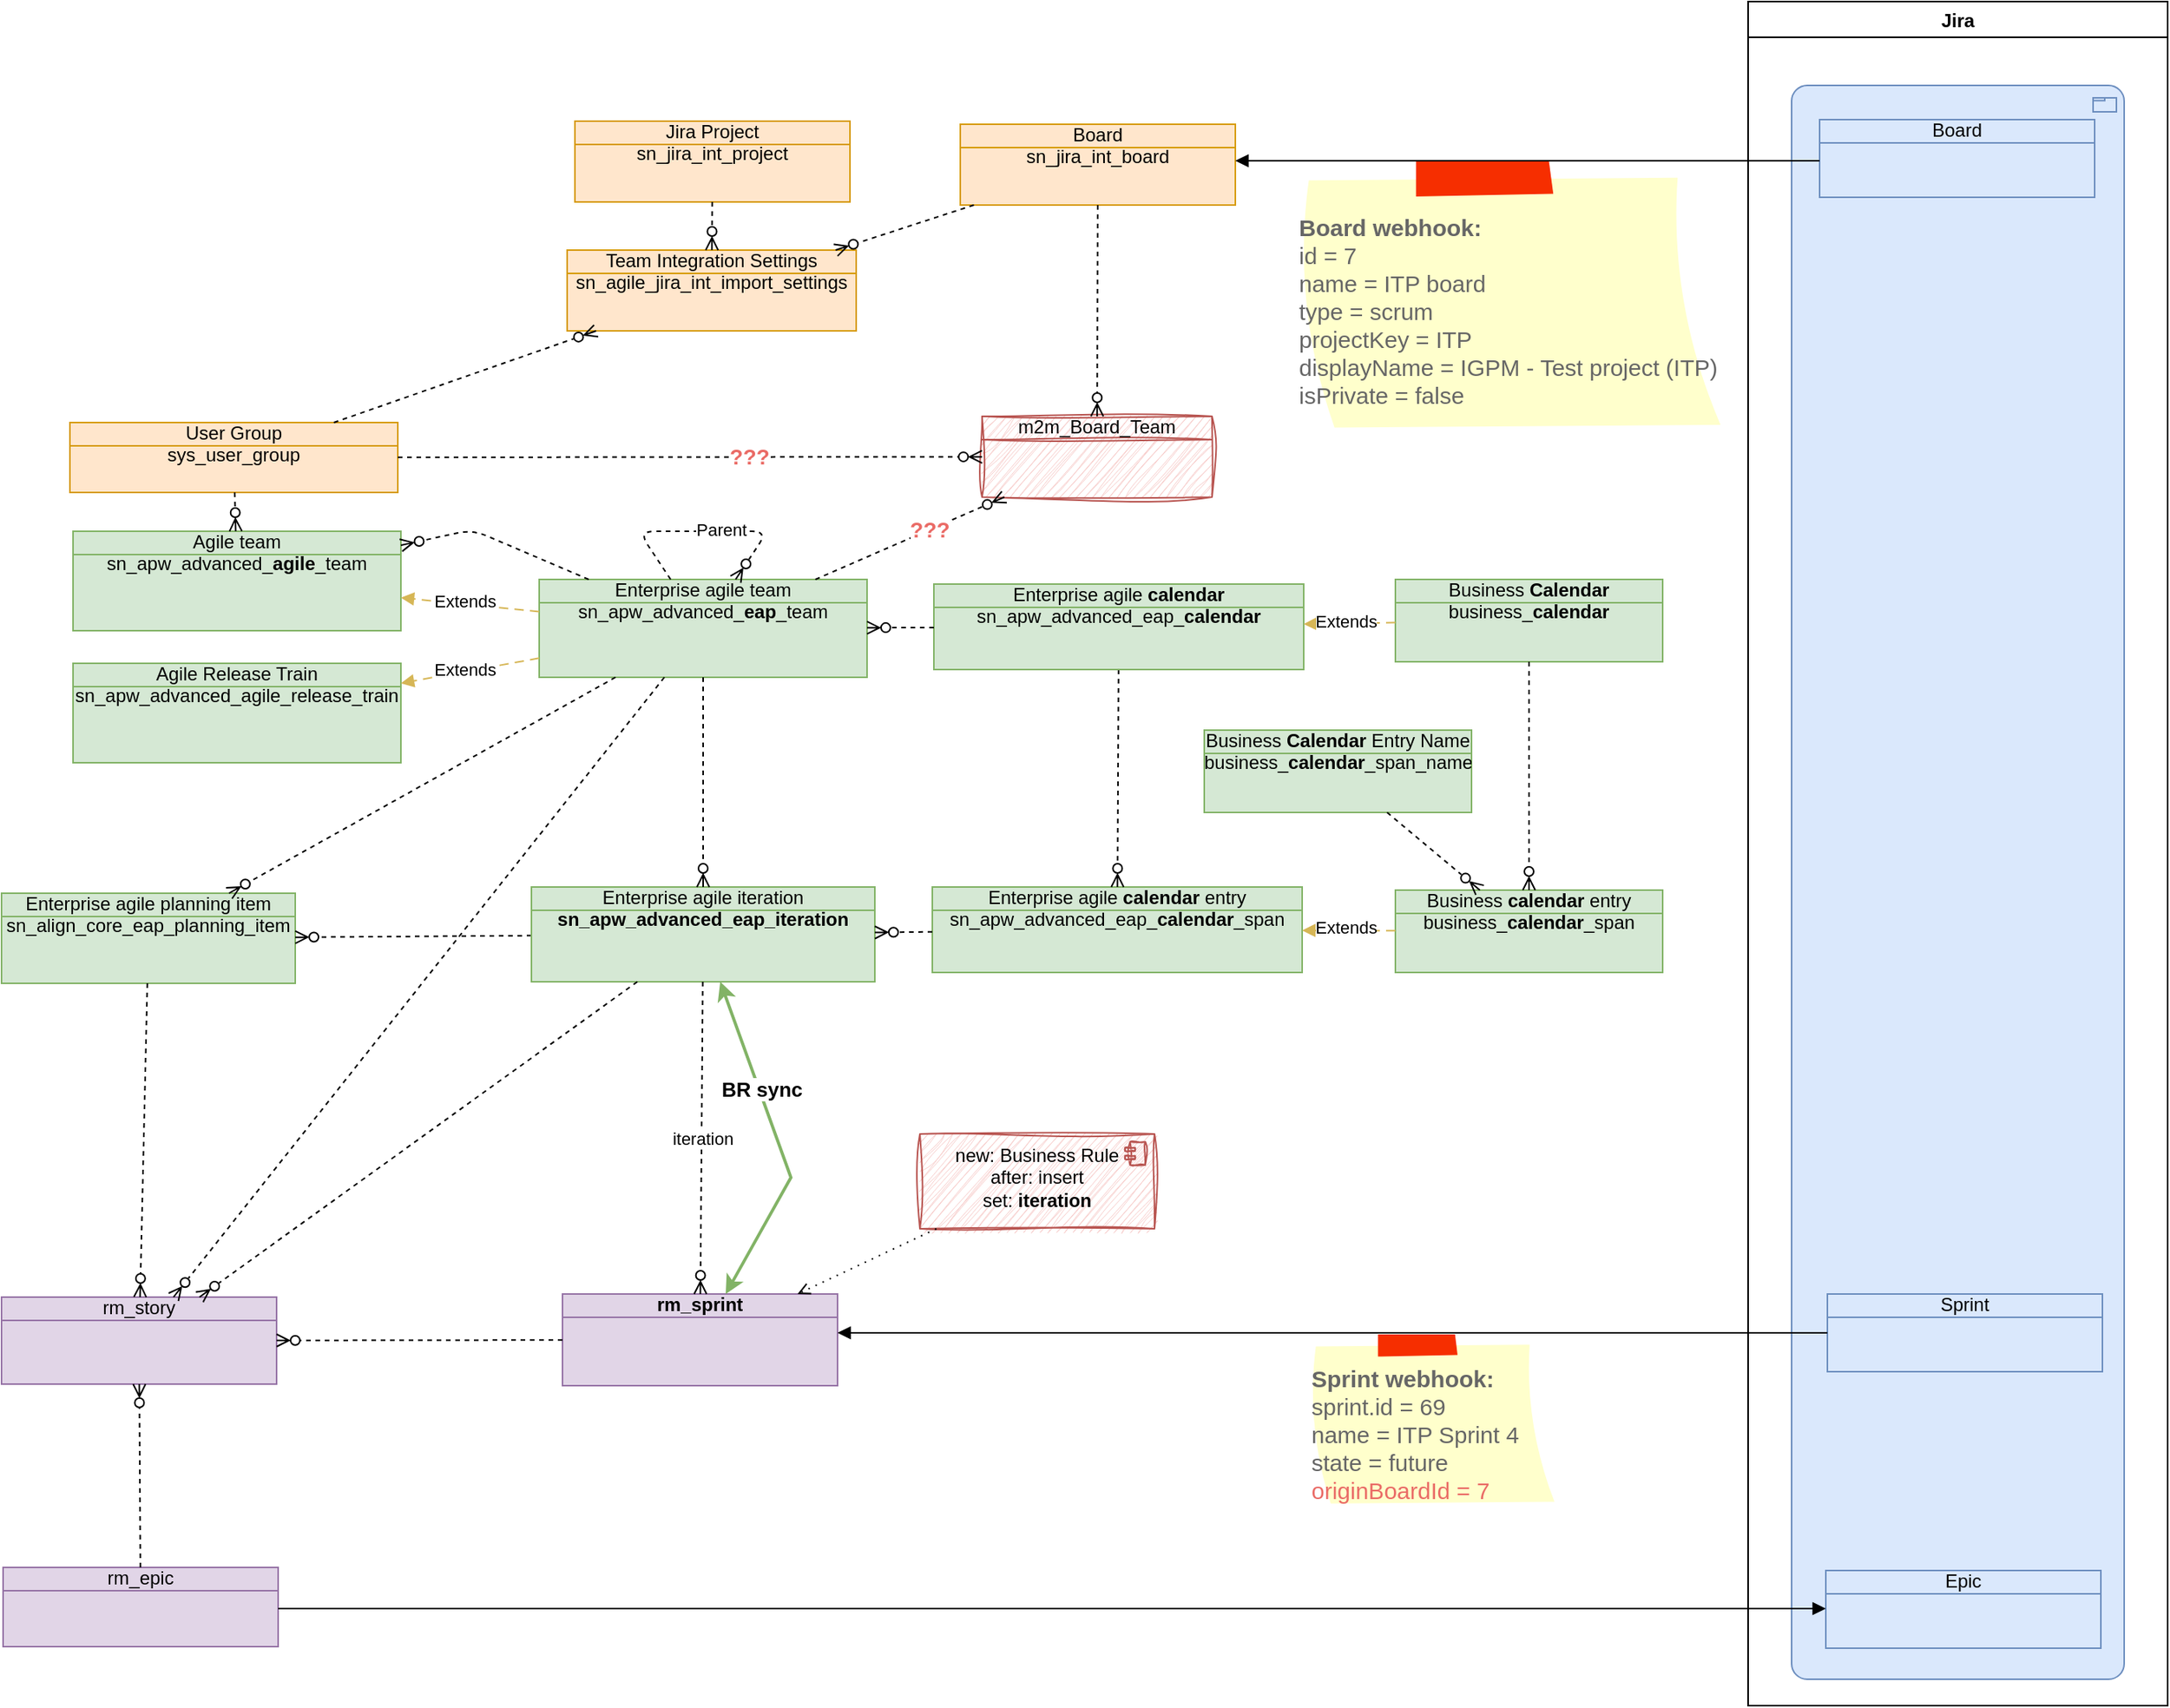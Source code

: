 <mxfile version="28.0.7">
  <diagram name="Page-1" id="IhMQIxFYWQhUG57-XFcb">
    <mxGraphModel dx="1692" dy="1240" grid="0" gridSize="10" guides="0" tooltips="1" connect="0" arrows="0" fold="1" page="1" pageScale="1" pageWidth="1654" pageHeight="1169" math="0" shadow="0">
      <root>
        <mxCell id="0" />
        <mxCell id="1" parent="0" />
        <mxCell id="hy2QDzCqtzv86f-rD2Z0-1" value="&lt;b&gt;rm_sprint&lt;/b&gt;" style="html=1;outlineConnect=0;whiteSpace=wrap;fillColor=#e1d5e7;shape=mxgraph.archimate3.businessObject;overflow=fill;strokeColor=#9673a6;" parent="1" vertex="1">
          <mxGeometry x="472" y="872" width="177" height="59" as="geometry" />
        </mxCell>
        <mxCell id="hy2QDzCqtzv86f-rD2Z0-2" value="Enterprise agile planning item sn_align_core_eap_planning_item" style="html=1;outlineConnect=0;whiteSpace=wrap;fillColor=#d5e8d4;shape=mxgraph.archimate3.businessObject;overflow=fill;strokeColor=#82b366;" parent="1" vertex="1">
          <mxGeometry x="111" y="614" width="189" height="58" as="geometry" />
        </mxCell>
        <mxCell id="hy2QDzCqtzv86f-rD2Z0-3" style="html=1;dashed=1;labelBackgroundColor=none;startArrow=none;endArrow=ERzeroToMany;fontFamily=Verdana;fontSize=12;align=left;startFill=0;endFill=0;" parent="1" source="hy2QDzCqtzv86f-rD2Z0-5" target="hy2QDzCqtzv86f-rD2Z0-2" edge="1">
          <mxGeometry relative="1" as="geometry">
            <mxPoint x="425" y="733" as="sourcePoint" />
            <mxPoint x="-102" y="674" as="targetPoint" />
          </mxGeometry>
        </mxCell>
        <mxCell id="hy2QDzCqtzv86f-rD2Z0-4" value="rm_story" style="html=1;outlineConnect=0;whiteSpace=wrap;fillColor=#e1d5e7;shape=mxgraph.archimate3.businessObject;overflow=fill;strokeColor=#9673a6;" parent="1" vertex="1">
          <mxGeometry x="111" y="874" width="177" height="56" as="geometry" />
        </mxCell>
        <mxCell id="hy2QDzCqtzv86f-rD2Z0-5" value="Enterprise agile iteration &lt;b&gt;sn_apw_advanced_eap_iteration&lt;/b&gt;" style="html=1;outlineConnect=0;whiteSpace=wrap;fillColor=#d5e8d4;shape=mxgraph.archimate3.businessObject;overflow=fill;strokeColor=#82b366;" parent="1" vertex="1">
          <mxGeometry x="452" y="610" width="221" height="61" as="geometry" />
        </mxCell>
        <mxCell id="hy2QDzCqtzv86f-rD2Z0-6" value="Enterprise agile team sn_apw_advanced_&lt;b&gt;eap&lt;/b&gt;_team" style="html=1;outlineConnect=0;whiteSpace=wrap;fillColor=#d5e8d4;shape=mxgraph.archimate3.businessObject;overflow=fill;strokeColor=#82b366;" parent="1" vertex="1">
          <mxGeometry x="457" y="412" width="211" height="63" as="geometry" />
        </mxCell>
        <mxCell id="hy2QDzCqtzv86f-rD2Z0-7" value="&lt;div&gt;Enterprise agile &lt;b&gt;calendar&lt;/b&gt; entry&lt;/div&gt;sn_apw_advanced_eap_&lt;b&gt;calendar&lt;/b&gt;_span" style="html=1;outlineConnect=0;whiteSpace=wrap;fillColor=#d5e8d4;shape=mxgraph.archimate3.businessObject;overflow=fill;strokeColor=#82b366;" parent="1" vertex="1">
          <mxGeometry x="710" y="610" width="238" height="55" as="geometry" />
        </mxCell>
        <mxCell id="hy2QDzCqtzv86f-rD2Z0-8" value="&lt;div&gt;Business &lt;b&gt;calendar&lt;/b&gt; entry&lt;/div&gt;business_&lt;b&gt;calendar&lt;/b&gt;_span" style="html=1;outlineConnect=0;whiteSpace=wrap;fillColor=#d5e8d4;shape=mxgraph.archimate3.businessObject;overflow=fill;strokeColor=#82b366;" parent="1" vertex="1">
          <mxGeometry x="1008" y="612" width="172" height="53" as="geometry" />
        </mxCell>
        <mxCell id="hy2QDzCqtzv86f-rD2Z0-9" value="" style="html=1;endArrow=block;dashed=1;elbow=vertical;endFill=1;dashPattern=6 4;rounded=0;fontSize=12;fillColor=#fff2cc;strokeColor=#d6b656;" parent="1" source="hy2QDzCqtzv86f-rD2Z0-8" target="hy2QDzCqtzv86f-rD2Z0-7" edge="1">
          <mxGeometry width="160" relative="1" as="geometry">
            <mxPoint x="550" y="626" as="sourcePoint" />
            <mxPoint x="459" y="626" as="targetPoint" />
          </mxGeometry>
        </mxCell>
        <mxCell id="hy2QDzCqtzv86f-rD2Z0-10" value="Extends" style="edgeLabel;html=1;align=center;verticalAlign=middle;resizable=0;points=[];" parent="hy2QDzCqtzv86f-rD2Z0-9" vertex="1" connectable="0">
          <mxGeometry x="0.082" y="-2" relative="1" as="geometry">
            <mxPoint as="offset" />
          </mxGeometry>
        </mxCell>
        <mxCell id="hy2QDzCqtzv86f-rD2Z0-11" style="html=1;dashed=1;labelBackgroundColor=none;startArrow=none;endArrow=ERzeroToMany;fontFamily=Verdana;fontSize=12;align=left;startFill=0;endFill=0;" parent="1" source="hy2QDzCqtzv86f-rD2Z0-7" target="hy2QDzCqtzv86f-rD2Z0-5" edge="1">
          <mxGeometry relative="1" as="geometry">
            <mxPoint x="527" y="815" as="sourcePoint" />
            <mxPoint x="376" y="915" as="targetPoint" />
          </mxGeometry>
        </mxCell>
        <mxCell id="hy2QDzCqtzv86f-rD2Z0-12" style="html=1;dashed=1;labelBackgroundColor=none;startArrow=none;endArrow=ERzeroToMany;fontFamily=Verdana;fontSize=12;align=left;startFill=0;endFill=0;" parent="1" source="hy2QDzCqtzv86f-rD2Z0-5" target="hy2QDzCqtzv86f-rD2Z0-4" edge="1">
          <mxGeometry relative="1" as="geometry">
            <mxPoint x="795" y="1015" as="sourcePoint" />
            <mxPoint x="627" y="1063" as="targetPoint" />
          </mxGeometry>
        </mxCell>
        <mxCell id="hy2QDzCqtzv86f-rD2Z0-13" style="html=1;dashed=1;labelBackgroundColor=none;startArrow=none;endArrow=ERzeroToMany;fontFamily=Verdana;fontSize=12;align=left;startFill=0;endFill=0;" parent="1" source="hy2QDzCqtzv86f-rD2Z0-5" target="hy2QDzCqtzv86f-rD2Z0-1" edge="1">
          <mxGeometry relative="1" as="geometry">
            <mxPoint x="724" y="868" as="sourcePoint" />
            <mxPoint x="556" y="916" as="targetPoint" />
          </mxGeometry>
        </mxCell>
        <mxCell id="KYZBzOiVd4x93WxxePfa-1" value="iteration" style="edgeLabel;html=1;align=center;verticalAlign=middle;resizable=0;points=[];" vertex="1" connectable="0" parent="hy2QDzCqtzv86f-rD2Z0-13">
          <mxGeometry x="0.006" relative="1" as="geometry">
            <mxPoint as="offset" />
          </mxGeometry>
        </mxCell>
        <mxCell id="hy2QDzCqtzv86f-rD2Z0-14" style="html=1;dashed=1;labelBackgroundColor=none;startArrow=none;endArrow=ERzeroToMany;fontFamily=Verdana;fontSize=12;align=left;startFill=0;endFill=0;" parent="1" source="hy2QDzCqtzv86f-rD2Z0-6" target="hy2QDzCqtzv86f-rD2Z0-5" edge="1">
          <mxGeometry relative="1" as="geometry">
            <mxPoint x="1010" y="784" as="sourcePoint" />
            <mxPoint x="842" y="832" as="targetPoint" />
          </mxGeometry>
        </mxCell>
        <mxCell id="hy2QDzCqtzv86f-rD2Z0-15" style="html=1;dashed=1;labelBackgroundColor=none;startArrow=none;endArrow=ERzeroToMany;fontFamily=Verdana;fontSize=12;align=left;startFill=0;endFill=0;" parent="1" source="hy2QDzCqtzv86f-rD2Z0-2" target="hy2QDzCqtzv86f-rD2Z0-4" edge="1">
          <mxGeometry relative="1" as="geometry">
            <mxPoint x="858" y="869" as="sourcePoint" />
            <mxPoint x="858" y="925" as="targetPoint" />
          </mxGeometry>
        </mxCell>
        <mxCell id="hy2QDzCqtzv86f-rD2Z0-16" style="html=1;dashed=1;labelBackgroundColor=none;startArrow=none;endArrow=ERzeroToMany;fontFamily=Verdana;fontSize=12;align=left;startFill=0;endFill=0;" parent="1" source="hy2QDzCqtzv86f-rD2Z0-1" target="hy2QDzCqtzv86f-rD2Z0-4" edge="1">
          <mxGeometry relative="1" as="geometry">
            <mxPoint x="480" y="681" as="sourcePoint" />
            <mxPoint x="317" y="683" as="targetPoint" />
          </mxGeometry>
        </mxCell>
        <mxCell id="hy2QDzCqtzv86f-rD2Z0-17" value="rm_epic" style="html=1;outlineConnect=0;whiteSpace=wrap;fillColor=#e1d5e7;shape=mxgraph.archimate3.businessObject;overflow=fill;strokeColor=#9673a6;" parent="1" vertex="1">
          <mxGeometry x="112" y="1048" width="177" height="51" as="geometry" />
        </mxCell>
        <mxCell id="hy2QDzCqtzv86f-rD2Z0-18" style="html=1;dashed=1;labelBackgroundColor=none;startArrow=none;endArrow=ERzeroToMany;fontFamily=Verdana;fontSize=12;align=left;startFill=0;endFill=0;" parent="1" source="hy2QDzCqtzv86f-rD2Z0-17" target="hy2QDzCqtzv86f-rD2Z0-4" edge="1">
          <mxGeometry relative="1" as="geometry">
            <mxPoint x="542" y="834" as="sourcePoint" />
            <mxPoint x="379" y="836" as="targetPoint" />
          </mxGeometry>
        </mxCell>
        <mxCell id="hy2QDzCqtzv86f-rD2Z0-19" style="html=1;dashed=1;labelBackgroundColor=none;startArrow=none;endArrow=ERzeroToMany;fontFamily=Verdana;fontSize=12;align=left;startFill=0;endFill=0;" parent="1" source="hy2QDzCqtzv86f-rD2Z0-6" target="hy2QDzCqtzv86f-rD2Z0-4" edge="1">
          <mxGeometry relative="1" as="geometry">
            <mxPoint x="525" y="761" as="sourcePoint" />
            <mxPoint x="361" y="832" as="targetPoint" />
          </mxGeometry>
        </mxCell>
        <mxCell id="hy2QDzCqtzv86f-rD2Z0-20" style="html=1;dashed=1;labelBackgroundColor=none;startArrow=none;endArrow=ERzeroToMany;fontFamily=Verdana;fontSize=12;align=left;startFill=0;endFill=0;" parent="1" source="hy2QDzCqtzv86f-rD2Z0-6" target="hy2QDzCqtzv86f-rD2Z0-2" edge="1">
          <mxGeometry relative="1" as="geometry">
            <mxPoint x="712" y="861" as="sourcePoint" />
            <mxPoint x="875" y="1060" as="targetPoint" />
          </mxGeometry>
        </mxCell>
        <mxCell id="hy2QDzCqtzv86f-rD2Z0-21" value="&lt;div&gt;new: Business Rule&lt;/div&gt;&lt;div&gt;after: insert&lt;/div&gt;&lt;div&gt;set: &lt;b&gt;iteration&lt;/b&gt;&lt;br&gt;&lt;/div&gt;" style="html=1;outlineConnect=0;whiteSpace=wrap;fillColor=#f8cecc;shape=mxgraph.archimate3.application;appType=comp;archiType=square;strokeColor=#b85450;verticalAlign=top;gradientColor=none;sketch=1;curveFitting=1;jiggle=2;" parent="1" vertex="1">
          <mxGeometry x="702" y="769" width="151" height="61" as="geometry" />
        </mxCell>
        <mxCell id="hy2QDzCqtzv86f-rD2Z0-22" value="" style="html=1;endArrow=open;elbow=vertical;endFill=0;dashed=1;dashPattern=1 4;rounded=0;" parent="1" source="hy2QDzCqtzv86f-rD2Z0-21" target="hy2QDzCqtzv86f-rD2Z0-1" edge="1">
          <mxGeometry width="160" relative="1" as="geometry">
            <mxPoint x="886" y="1117" as="sourcePoint" />
            <mxPoint x="1102" y="1055" as="targetPoint" />
          </mxGeometry>
        </mxCell>
        <mxCell id="hy2QDzCqtzv86f-rD2Z0-24" value="Jira" style="swimlane;" parent="1" vertex="1">
          <mxGeometry x="1235" y="40" width="270" height="1097" as="geometry" />
        </mxCell>
        <mxCell id="hy2QDzCqtzv86f-rD2Z0-25" value="" style="html=1;outlineConnect=0;whiteSpace=wrap;fillColor=#dae8fc;shape=mxgraph.archimate3.application;appType=product;archiType=rounded;strokeColor=#6c8ebf;verticalAlign=top;fontStyle=0" parent="hy2QDzCqtzv86f-rD2Z0-24" vertex="1">
          <mxGeometry x="28" y="54" width="214" height="1026" as="geometry" />
        </mxCell>
        <mxCell id="hy2QDzCqtzv86f-rD2Z0-26" value="Board" style="html=1;outlineConnect=0;whiteSpace=wrap;fillColor=#dae8fc;shape=mxgraph.archimate3.businessObject;overflow=fill;strokeColor=#6c8ebf;" parent="hy2QDzCqtzv86f-rD2Z0-24" vertex="1">
          <mxGeometry x="46" y="76" width="177" height="50" as="geometry" />
        </mxCell>
        <mxCell id="hy2QDzCqtzv86f-rD2Z0-27" value="Sprint" style="html=1;outlineConnect=0;whiteSpace=wrap;fillColor=#dae8fc;shape=mxgraph.archimate3.businessObject;overflow=fill;strokeColor=#6c8ebf;" parent="hy2QDzCqtzv86f-rD2Z0-24" vertex="1">
          <mxGeometry x="51" y="832" width="177" height="50" as="geometry" />
        </mxCell>
        <mxCell id="hy2QDzCqtzv86f-rD2Z0-51" value="Epic" style="html=1;outlineConnect=0;whiteSpace=wrap;fillColor=#dae8fc;shape=mxgraph.archimate3.businessObject;overflow=fill;strokeColor=#6c8ebf;" parent="hy2QDzCqtzv86f-rD2Z0-24" vertex="1">
          <mxGeometry x="50" y="1010" width="177" height="50" as="geometry" />
        </mxCell>
        <mxCell id="hy2QDzCqtzv86f-rD2Z0-28" value="Agile team sn_apw_advanced_&lt;b&gt;agile&lt;/b&gt;_team" style="html=1;outlineConnect=0;whiteSpace=wrap;fillColor=#d5e8d4;shape=mxgraph.archimate3.businessObject;overflow=fill;strokeColor=#82b366;" parent="1" vertex="1">
          <mxGeometry x="157" y="381" width="211" height="64" as="geometry" />
        </mxCell>
        <mxCell id="hy2QDzCqtzv86f-rD2Z0-29" value="" style="html=1;endArrow=block;dashed=1;elbow=vertical;endFill=1;dashPattern=6 4;rounded=0;fontSize=12;fillColor=#fff2cc;strokeColor=#d6b656;" parent="1" source="hy2QDzCqtzv86f-rD2Z0-6" target="hy2QDzCqtzv86f-rD2Z0-28" edge="1">
          <mxGeometry width="160" relative="1" as="geometry">
            <mxPoint x="1085" y="557" as="sourcePoint" />
            <mxPoint x="1004" y="556" as="targetPoint" />
          </mxGeometry>
        </mxCell>
        <mxCell id="hy2QDzCqtzv86f-rD2Z0-30" value="Extends" style="edgeLabel;html=1;align=center;verticalAlign=middle;resizable=0;points=[];" parent="hy2QDzCqtzv86f-rD2Z0-29" vertex="1" connectable="0">
          <mxGeometry x="0.082" y="-2" relative="1" as="geometry">
            <mxPoint as="offset" />
          </mxGeometry>
        </mxCell>
        <mxCell id="hy2QDzCqtzv86f-rD2Z0-31" value="User Group&lt;div&gt;sys_user_group&lt;/div&gt;" style="html=1;outlineConnect=0;whiteSpace=wrap;fillColor=#ffe6cc;shape=mxgraph.archimate3.businessObject;overflow=fill;strokeColor=#d79b00;" parent="1" vertex="1">
          <mxGeometry x="155" y="311" width="211" height="45" as="geometry" />
        </mxCell>
        <mxCell id="hy2QDzCqtzv86f-rD2Z0-32" style="html=1;dashed=1;labelBackgroundColor=none;startArrow=none;endArrow=ERzeroToMany;fontFamily=Verdana;fontSize=12;align=left;startFill=0;endFill=0;" parent="1" source="hy2QDzCqtzv86f-rD2Z0-31" target="hy2QDzCqtzv86f-rD2Z0-28" edge="1">
          <mxGeometry relative="1" as="geometry">
            <mxPoint x="556" y="575" as="sourcePoint" />
            <mxPoint x="355" y="697" as="targetPoint" />
          </mxGeometry>
        </mxCell>
        <mxCell id="hy2QDzCqtzv86f-rD2Z0-33" style="html=1;dashed=1;labelBackgroundColor=none;startArrow=none;endArrow=ERzeroToMany;fontFamily=Verdana;fontSize=12;align=left;startFill=0;endFill=0;" parent="1" source="hy2QDzCqtzv86f-rD2Z0-6" target="hy2QDzCqtzv86f-rD2Z0-28" edge="1">
          <mxGeometry relative="1" as="geometry">
            <mxPoint x="593" y="557" as="sourcePoint" />
            <mxPoint x="392" y="679" as="targetPoint" />
            <Array as="points">
              <mxPoint x="414" y="380" />
            </Array>
          </mxGeometry>
        </mxCell>
        <mxCell id="hy2QDzCqtzv86f-rD2Z0-34" style="html=1;dashed=1;labelBackgroundColor=none;startArrow=none;endArrow=ERzeroToMany;fontFamily=Verdana;fontSize=12;align=left;startFill=0;endFill=0;" parent="1" source="hy2QDzCqtzv86f-rD2Z0-6" target="hy2QDzCqtzv86f-rD2Z0-6" edge="1">
          <mxGeometry relative="1" as="geometry">
            <mxPoint x="767" y="357" as="sourcePoint" />
            <mxPoint x="566" y="479" as="targetPoint" />
            <Array as="points">
              <mxPoint x="604" y="381" />
            </Array>
          </mxGeometry>
        </mxCell>
        <mxCell id="hy2QDzCqtzv86f-rD2Z0-35" value="Parent" style="edgeLabel;html=1;align=center;verticalAlign=middle;resizable=0;points=[];" parent="hy2QDzCqtzv86f-rD2Z0-34" vertex="1" connectable="0">
          <mxGeometry x="0.137" y="1" relative="1" as="geometry">
            <mxPoint as="offset" />
          </mxGeometry>
        </mxCell>
        <mxCell id="hy2QDzCqtzv86f-rD2Z0-38" value="&lt;div&gt;&lt;br&gt;&lt;/div&gt;&lt;div&gt;&lt;b&gt;Sprint webhook:&lt;/b&gt;&lt;/div&gt;&lt;div&gt;sprint.id =&amp;nbsp;&lt;span style=&quot;background-color: transparent; color: light-dark(rgb(102, 102, 102), rgb(149, 149, 149));&quot;&gt;69&lt;/span&gt;&lt;/div&gt;&lt;div&gt;name =&amp;nbsp;&lt;span style=&quot;background-color: transparent; color: light-dark(rgb(102, 102, 102), rgb(149, 149, 149));&quot;&gt;ITP Sprint 4&lt;/span&gt;&lt;/div&gt;&lt;div&gt;state =&amp;nbsp;&lt;span style=&quot;background-color: transparent; color: light-dark(rgb(102, 102, 102), rgb(149, 149, 149));&quot;&gt;future&lt;/span&gt;&lt;/div&gt;&lt;div&gt;&lt;span style=&quot;background-color: transparent;&quot;&gt;&lt;font style=&quot;color: rgb(234, 107, 102);&quot;&gt;originBoardId = 7&lt;/font&gt;&lt;/span&gt;&lt;/div&gt;" style="strokeWidth=1;shadow=0;dashed=0;align=left;html=1;shape=mxgraph.mockup.text.stickyNote2;fontColor=#666666;mainText=;fontSize=15;whiteSpace=wrap;fillColor=#ffffcc;strokeColor=#F62E00;" parent="1" vertex="1">
          <mxGeometry x="952" y="898" width="160" height="110" as="geometry" />
        </mxCell>
        <mxCell id="hy2QDzCqtzv86f-rD2Z0-39" value="" style="edgeStyle=elbowEdgeStyle;html=1;endArrow=block;dashed=0;elbow=vertical;endFill=1;rounded=0;" parent="1" source="hy2QDzCqtzv86f-rD2Z0-27" target="hy2QDzCqtzv86f-rD2Z0-1" edge="1">
          <mxGeometry width="160" relative="1" as="geometry">
            <mxPoint x="629" y="984" as="sourcePoint" />
            <mxPoint x="789" y="984" as="targetPoint" />
          </mxGeometry>
        </mxCell>
        <mxCell id="hy2QDzCqtzv86f-rD2Z0-40" value="Board&lt;div&gt;sn_jira_int_board&lt;/div&gt;" style="html=1;outlineConnect=0;whiteSpace=wrap;fillColor=#ffe6cc;shape=mxgraph.archimate3.businessObject;overflow=fill;strokeColor=#d79b00;" parent="1" vertex="1">
          <mxGeometry x="728" y="119" width="177" height="52" as="geometry" />
        </mxCell>
        <mxCell id="hy2QDzCqtzv86f-rD2Z0-41" value="" style="edgeStyle=elbowEdgeStyle;html=1;endArrow=block;dashed=0;elbow=vertical;endFill=1;rounded=0;" parent="1" source="hy2QDzCqtzv86f-rD2Z0-26" target="hy2QDzCqtzv86f-rD2Z0-40" edge="1">
          <mxGeometry width="160" relative="1" as="geometry">
            <mxPoint x="1296" y="897" as="sourcePoint" />
            <mxPoint x="829" y="897" as="targetPoint" />
          </mxGeometry>
        </mxCell>
        <mxCell id="hy2QDzCqtzv86f-rD2Z0-42" value="&lt;div&gt;&lt;br&gt;&lt;/div&gt;&lt;div&gt;&lt;b&gt;Board webhook:&lt;/b&gt;&lt;/div&gt;&lt;div&gt;&lt;div&gt;id = 7&lt;/div&gt;&lt;div&gt;name = ITP board&lt;/div&gt;&lt;div&gt;type = scrum&lt;/div&gt;&lt;div&gt;projectKey = ITP&lt;/div&gt;&lt;div&gt;displayName = IGPM - Test project (ITP)&lt;/div&gt;&lt;div&gt;isPrivate = false&lt;/div&gt;&lt;/div&gt;" style="strokeWidth=1;shadow=0;dashed=0;align=left;html=1;shape=mxgraph.mockup.text.stickyNote2;fontColor=#666666;mainText=;fontSize=15;whiteSpace=wrap;fillColor=#ffffcc;strokeColor=#F62E00;" parent="1" vertex="1">
          <mxGeometry x="944" y="143" width="276" height="173" as="geometry" />
        </mxCell>
        <mxCell id="hy2QDzCqtzv86f-rD2Z0-43" value="" style="endArrow=classic;startArrow=classic;html=1;rounded=0;fillColor=#d5e8d4;strokeColor=#82b366;strokeWidth=2;fontSize=13;" parent="1" source="hy2QDzCqtzv86f-rD2Z0-1" target="hy2QDzCqtzv86f-rD2Z0-5" edge="1">
          <mxGeometry width="50" height="50" relative="1" as="geometry">
            <mxPoint x="684" y="851" as="sourcePoint" />
            <mxPoint x="734" y="801" as="targetPoint" />
            <Array as="points">
              <mxPoint x="619" y="797" />
            </Array>
          </mxGeometry>
        </mxCell>
        <mxCell id="hy2QDzCqtzv86f-rD2Z0-44" value="BR sync" style="edgeLabel;html=1;align=center;verticalAlign=middle;resizable=0;points=[];fontSize=13;fontStyle=1" parent="hy2QDzCqtzv86f-rD2Z0-43" vertex="1" connectable="0">
          <mxGeometry x="0.328" y="-1" relative="1" as="geometry">
            <mxPoint as="offset" />
          </mxGeometry>
        </mxCell>
        <mxCell id="hy2QDzCqtzv86f-rD2Z0-45" value="Jira Project&lt;div&gt;sn_jira_int_project&lt;/div&gt;" style="html=1;outlineConnect=0;whiteSpace=wrap;fillColor=#ffe6cc;shape=mxgraph.archimate3.businessObject;overflow=fill;strokeColor=#d79b00;" parent="1" vertex="1">
          <mxGeometry x="480" y="117" width="177" height="52" as="geometry" />
        </mxCell>
        <mxCell id="hy2QDzCqtzv86f-rD2Z0-46" value="Team Integration Settings&lt;br&gt;&lt;div&gt;sn_agile_jira_int_import_settings&lt;/div&gt;" style="html=1;outlineConnect=0;whiteSpace=wrap;fillColor=#ffe6cc;shape=mxgraph.archimate3.businessObject;overflow=fill;strokeColor=#d79b00;" parent="1" vertex="1">
          <mxGeometry x="475" y="200" width="186" height="52" as="geometry" />
        </mxCell>
        <mxCell id="hy2QDzCqtzv86f-rD2Z0-47" style="html=1;dashed=1;labelBackgroundColor=none;startArrow=none;endArrow=ERzeroToMany;fontFamily=Verdana;fontSize=12;align=left;startFill=0;endFill=0;" parent="1" source="hy2QDzCqtzv86f-rD2Z0-40" target="hy2QDzCqtzv86f-rD2Z0-46" edge="1">
          <mxGeometry relative="1" as="geometry">
            <mxPoint x="638" y="-213" as="sourcePoint" />
            <mxPoint x="454" y="-213" as="targetPoint" />
          </mxGeometry>
        </mxCell>
        <mxCell id="hy2QDzCqtzv86f-rD2Z0-48" style="html=1;dashed=1;labelBackgroundColor=none;startArrow=none;endArrow=ERzeroToMany;fontFamily=Verdana;fontSize=12;align=left;startFill=0;endFill=0;" parent="1" source="hy2QDzCqtzv86f-rD2Z0-45" target="hy2QDzCqtzv86f-rD2Z0-46" edge="1">
          <mxGeometry relative="1" as="geometry">
            <mxPoint x="758" y="-61" as="sourcePoint" />
            <mxPoint x="574" y="-61" as="targetPoint" />
          </mxGeometry>
        </mxCell>
        <mxCell id="hy2QDzCqtzv86f-rD2Z0-50" style="html=1;dashed=1;labelBackgroundColor=none;startArrow=none;endArrow=ERzeroToMany;fontFamily=Verdana;fontSize=12;align=left;startFill=0;endFill=0;" parent="1" source="hy2QDzCqtzv86f-rD2Z0-31" target="hy2QDzCqtzv86f-rD2Z0-46" edge="1">
          <mxGeometry relative="1" as="geometry">
            <mxPoint x="407" y="39.852" as="sourcePoint" />
            <mxPoint x="477" y="181" as="targetPoint" />
          </mxGeometry>
        </mxCell>
        <mxCell id="hy2QDzCqtzv86f-rD2Z0-52" value="" style="edgeStyle=elbowEdgeStyle;html=1;endArrow=block;dashed=0;elbow=vertical;endFill=1;rounded=0;" parent="1" source="hy2QDzCqtzv86f-rD2Z0-17" target="hy2QDzCqtzv86f-rD2Z0-51" edge="1">
          <mxGeometry width="160" relative="1" as="geometry">
            <mxPoint x="1204" y="899" as="sourcePoint" />
            <mxPoint x="737" y="899" as="targetPoint" />
          </mxGeometry>
        </mxCell>
        <mxCell id="hy2QDzCqtzv86f-rD2Z0-53" value="m2m_Board_Team" style="html=1;outlineConnect=0;whiteSpace=wrap;fillColor=#f8cecc;shape=mxgraph.archimate3.businessObject;overflow=fill;strokeColor=#b85450;sketch=1;curveFitting=1;jiggle=2;" parent="1" vertex="1">
          <mxGeometry x="742" y="307" width="148" height="52" as="geometry" />
        </mxCell>
        <mxCell id="hy2QDzCqtzv86f-rD2Z0-54" style="html=1;dashed=1;labelBackgroundColor=none;startArrow=none;endArrow=ERzeroToMany;fontFamily=Verdana;fontSize=12;align=left;startFill=0;endFill=0;" parent="1" source="hy2QDzCqtzv86f-rD2Z0-31" target="hy2QDzCqtzv86f-rD2Z0-53" edge="1">
          <mxGeometry relative="1" as="geometry">
            <mxPoint x="341" y="40" as="sourcePoint" />
            <mxPoint x="574" y="110" as="targetPoint" />
          </mxGeometry>
        </mxCell>
        <mxCell id="hy2QDzCqtzv86f-rD2Z0-56" value="&lt;font style=&quot;color: rgb(234, 107, 102); font-size: 14px;&quot;&gt;&lt;b style=&quot;&quot;&gt;???&lt;/b&gt;&lt;/font&gt;" style="edgeLabel;html=1;align=center;verticalAlign=middle;resizable=0;points=[];" parent="hy2QDzCqtzv86f-rD2Z0-54" vertex="1" connectable="0">
          <mxGeometry x="0.203" relative="1" as="geometry">
            <mxPoint as="offset" />
          </mxGeometry>
        </mxCell>
        <mxCell id="hy2QDzCqtzv86f-rD2Z0-55" style="html=1;dashed=1;labelBackgroundColor=none;startArrow=none;endArrow=ERzeroToMany;fontFamily=Verdana;fontSize=12;align=left;startFill=0;endFill=0;" parent="1" source="hy2QDzCqtzv86f-rD2Z0-40" target="hy2QDzCqtzv86f-rD2Z0-53" edge="1">
          <mxGeometry relative="1" as="geometry">
            <mxPoint x="334" y="60" as="sourcePoint" />
            <mxPoint x="877" y="310" as="targetPoint" />
          </mxGeometry>
        </mxCell>
        <mxCell id="hy2QDzCqtzv86f-rD2Z0-57" style="html=1;dashed=1;labelBackgroundColor=none;startArrow=none;endArrow=ERzeroToMany;fontFamily=Verdana;fontSize=12;align=left;startFill=0;endFill=0;" parent="1" source="hy2QDzCqtzv86f-rD2Z0-6" target="hy2QDzCqtzv86f-rD2Z0-53" edge="1">
          <mxGeometry relative="1" as="geometry">
            <mxPoint x="681" y="329" as="sourcePoint" />
            <mxPoint x="1057" y="329" as="targetPoint" />
          </mxGeometry>
        </mxCell>
        <mxCell id="hy2QDzCqtzv86f-rD2Z0-58" value="&lt;font style=&quot;color: rgb(234, 107, 102); font-size: 14px;&quot;&gt;&lt;b style=&quot;&quot;&gt;???&lt;/b&gt;&lt;/font&gt;" style="edgeLabel;html=1;align=center;verticalAlign=middle;resizable=0;points=[];" parent="hy2QDzCqtzv86f-rD2Z0-57" vertex="1" connectable="0">
          <mxGeometry x="0.203" relative="1" as="geometry">
            <mxPoint as="offset" />
          </mxGeometry>
        </mxCell>
        <mxCell id="KYZBzOiVd4x93WxxePfa-2" value="&lt;div&gt;Agile Release Train&lt;/div&gt;sn_apw_advanced_agile_release_train" style="html=1;outlineConnect=0;whiteSpace=wrap;fillColor=#d5e8d4;shape=mxgraph.archimate3.businessObject;overflow=fill;strokeColor=#82b366;" vertex="1" parent="1">
          <mxGeometry x="157" y="466" width="211" height="64" as="geometry" />
        </mxCell>
        <mxCell id="KYZBzOiVd4x93WxxePfa-3" value="" style="html=1;endArrow=block;dashed=1;elbow=vertical;endFill=1;dashPattern=6 4;rounded=0;fontSize=12;fillColor=#fff2cc;strokeColor=#d6b656;" edge="1" parent="1" source="hy2QDzCqtzv86f-rD2Z0-6" target="KYZBzOiVd4x93WxxePfa-2">
          <mxGeometry width="160" relative="1" as="geometry">
            <mxPoint x="470" y="473" as="sourcePoint" />
            <mxPoint x="381" y="464" as="targetPoint" />
          </mxGeometry>
        </mxCell>
        <mxCell id="KYZBzOiVd4x93WxxePfa-4" value="Extends" style="edgeLabel;html=1;align=center;verticalAlign=middle;resizable=0;points=[];" vertex="1" connectable="0" parent="KYZBzOiVd4x93WxxePfa-3">
          <mxGeometry x="0.082" y="-2" relative="1" as="geometry">
            <mxPoint as="offset" />
          </mxGeometry>
        </mxCell>
        <mxCell id="KYZBzOiVd4x93WxxePfa-5" value="&lt;div&gt;Business &lt;b&gt;Calendar&lt;/b&gt; Entry Name&lt;/div&gt;business_&lt;b&gt;calendar&lt;/b&gt;_span_name" style="html=1;outlineConnect=0;whiteSpace=wrap;fillColor=#d5e8d4;shape=mxgraph.archimate3.businessObject;overflow=fill;strokeColor=#82b366;" vertex="1" parent="1">
          <mxGeometry x="885" y="509" width="172" height="53" as="geometry" />
        </mxCell>
        <mxCell id="KYZBzOiVd4x93WxxePfa-6" style="html=1;dashed=1;labelBackgroundColor=none;startArrow=none;endArrow=ERzeroToMany;fontFamily=Verdana;fontSize=12;align=left;startFill=0;endFill=0;" edge="1" parent="1" source="KYZBzOiVd4x93WxxePfa-5" target="hy2QDzCqtzv86f-rD2Z0-8">
          <mxGeometry relative="1" as="geometry">
            <mxPoint x="746" y="612" as="sourcePoint" />
            <mxPoint x="692" y="629" as="targetPoint" />
          </mxGeometry>
        </mxCell>
        <mxCell id="KYZBzOiVd4x93WxxePfa-7" value="&lt;div&gt;Business &lt;b&gt;Calendar&lt;/b&gt;&lt;/div&gt;&lt;div&gt;&lt;span style=&quot;background-color: transparent; color: light-dark(rgb(0, 0, 0), rgb(255, 255, 255));&quot;&gt;business_&lt;b&gt;calendar&lt;/b&gt;&lt;/span&gt;&lt;/div&gt;" style="html=1;outlineConnect=0;whiteSpace=wrap;fillColor=#d5e8d4;shape=mxgraph.archimate3.businessObject;overflow=fill;strokeColor=#82b366;" vertex="1" parent="1">
          <mxGeometry x="1008" y="412" width="172" height="53" as="geometry" />
        </mxCell>
        <mxCell id="KYZBzOiVd4x93WxxePfa-8" style="html=1;dashed=1;labelBackgroundColor=none;startArrow=none;endArrow=ERzeroToMany;fontFamily=Verdana;fontSize=12;align=left;startFill=0;endFill=0;" edge="1" parent="1" source="KYZBzOiVd4x93WxxePfa-9" target="hy2QDzCqtzv86f-rD2Z0-7">
          <mxGeometry relative="1" as="geometry">
            <mxPoint x="953" y="582" as="sourcePoint" />
            <mxPoint x="923" y="582" as="targetPoint" />
          </mxGeometry>
        </mxCell>
        <mxCell id="KYZBzOiVd4x93WxxePfa-9" value="&lt;div&gt;Enterprise agile &lt;b&gt;calendar&lt;/b&gt;&lt;/div&gt;sn_apw_advanced_eap_&lt;b&gt;calendar&lt;/b&gt;" style="html=1;outlineConnect=0;whiteSpace=wrap;fillColor=#d5e8d4;shape=mxgraph.archimate3.businessObject;overflow=fill;strokeColor=#82b366;shadow=0;" vertex="1" parent="1">
          <mxGeometry x="711" y="415" width="238" height="55" as="geometry" />
        </mxCell>
        <mxCell id="KYZBzOiVd4x93WxxePfa-10" value="" style="html=1;endArrow=block;dashed=1;elbow=vertical;endFill=1;dashPattern=6 4;rounded=0;fontSize=12;fillColor=#fff2cc;strokeColor=#d6b656;" edge="1" parent="1" source="KYZBzOiVd4x93WxxePfa-7" target="KYZBzOiVd4x93WxxePfa-9">
          <mxGeometry width="160" relative="1" as="geometry">
            <mxPoint x="1049" y="231" as="sourcePoint" />
            <mxPoint x="968" y="254" as="targetPoint" />
          </mxGeometry>
        </mxCell>
        <mxCell id="KYZBzOiVd4x93WxxePfa-11" value="Extends" style="edgeLabel;html=1;align=center;verticalAlign=middle;resizable=0;points=[];" vertex="1" connectable="0" parent="KYZBzOiVd4x93WxxePfa-10">
          <mxGeometry x="0.082" y="-2" relative="1" as="geometry">
            <mxPoint as="offset" />
          </mxGeometry>
        </mxCell>
        <mxCell id="KYZBzOiVd4x93WxxePfa-12" style="html=1;dashed=1;labelBackgroundColor=none;startArrow=none;endArrow=ERzeroToMany;fontFamily=Verdana;fontSize=12;align=left;startFill=0;endFill=0;" edge="1" parent="1" source="KYZBzOiVd4x93WxxePfa-9" target="hy2QDzCqtzv86f-rD2Z0-6">
          <mxGeometry relative="1" as="geometry">
            <mxPoint x="556" y="521" as="sourcePoint" />
            <mxPoint x="556" y="678" as="targetPoint" />
          </mxGeometry>
        </mxCell>
        <mxCell id="KYZBzOiVd4x93WxxePfa-13" style="html=1;dashed=1;labelBackgroundColor=none;startArrow=none;endArrow=ERzeroToMany;fontFamily=Verdana;fontSize=12;align=left;startFill=0;endFill=0;" edge="1" parent="1" source="KYZBzOiVd4x93WxxePfa-7" target="hy2QDzCqtzv86f-rD2Z0-8">
          <mxGeometry relative="1" as="geometry">
            <mxPoint x="828" y="528" as="sourcePoint" />
            <mxPoint x="827" y="668" as="targetPoint" />
          </mxGeometry>
        </mxCell>
      </root>
    </mxGraphModel>
  </diagram>
</mxfile>
